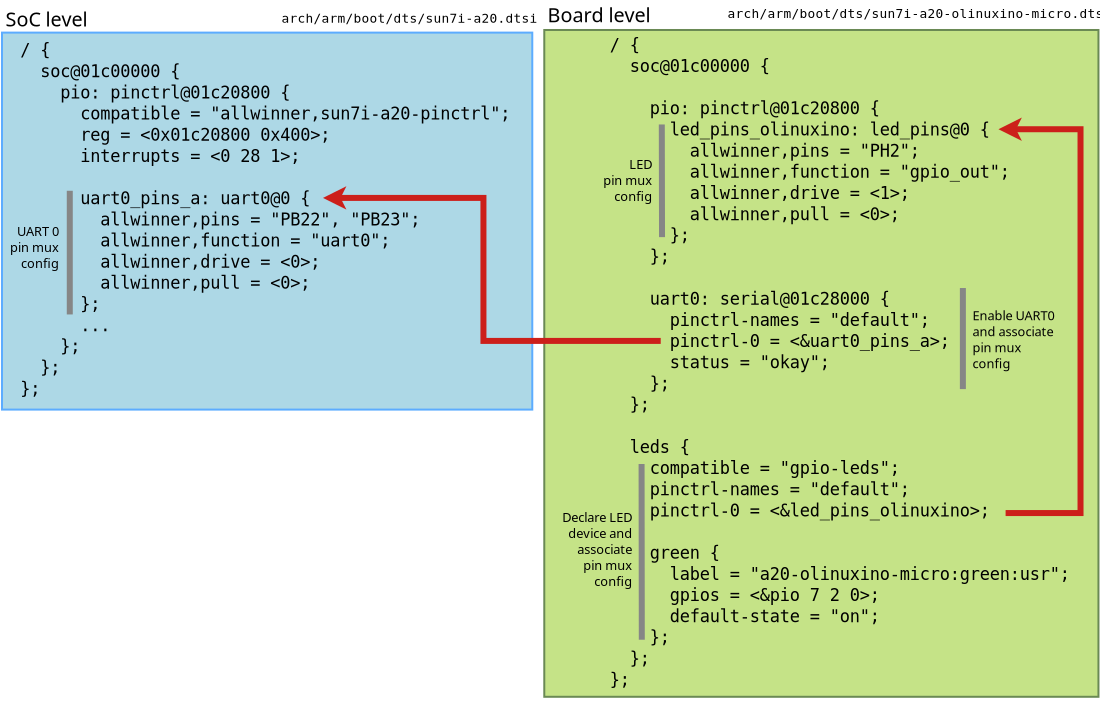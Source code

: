 <?xml version="1.0" encoding="UTF-8"?>
<dia:diagram xmlns:dia="http://www.lysator.liu.se/~alla/dia/">
  <dia:layer name="Arrière-plan" visible="true">
    <dia:object type="Standard - Box" version="0" id="O0">
      <dia:attribute name="obj_pos">
        <dia:point val="31.944,-2.269"/>
      </dia:attribute>
      <dia:attribute name="obj_bb">
        <dia:rectangle val="31.894,-2.319;59.703,31.121"/>
      </dia:attribute>
      <dia:attribute name="elem_corner">
        <dia:point val="31.944,-2.269"/>
      </dia:attribute>
      <dia:attribute name="elem_width">
        <dia:real val="27.709"/>
      </dia:attribute>
      <dia:attribute name="elem_height">
        <dia:real val="33.34"/>
      </dia:attribute>
      <dia:attribute name="border_width">
        <dia:real val="0.1"/>
      </dia:attribute>
      <dia:attribute name="border_color">
        <dia:color val="#6a8954"/>
      </dia:attribute>
      <dia:attribute name="inner_color">
        <dia:color val="#c5e387"/>
      </dia:attribute>
      <dia:attribute name="show_background">
        <dia:boolean val="true"/>
      </dia:attribute>
    </dia:object>
    <dia:object type="Standard - Box" version="0" id="O1">
      <dia:attribute name="obj_pos">
        <dia:point val="4.83,-2.138"/>
      </dia:attribute>
      <dia:attribute name="obj_bb">
        <dia:rectangle val="4.78,-2.188;31.395,16.761"/>
      </dia:attribute>
      <dia:attribute name="elem_corner">
        <dia:point val="4.83,-2.138"/>
      </dia:attribute>
      <dia:attribute name="elem_width">
        <dia:real val="26.514"/>
      </dia:attribute>
      <dia:attribute name="elem_height">
        <dia:real val="18.849"/>
      </dia:attribute>
      <dia:attribute name="border_width">
        <dia:real val="0.1"/>
      </dia:attribute>
      <dia:attribute name="border_color">
        <dia:color val="#5cacff"/>
      </dia:attribute>
      <dia:attribute name="inner_color">
        <dia:color val="#add8e6"/>
      </dia:attribute>
      <dia:attribute name="show_background">
        <dia:boolean val="true"/>
      </dia:attribute>
    </dia:object>
    <dia:object type="Standard - Text" version="1" id="O2">
      <dia:attribute name="obj_pos">
        <dia:point val="5.738,-0.964"/>
      </dia:attribute>
      <dia:attribute name="obj_bb">
        <dia:rectangle val="5.738,-1.751;30.728,17.228"/>
      </dia:attribute>
      <dia:attribute name="text">
        <dia:composite type="text">
          <dia:attribute name="string">
            <dia:string>#/ {
  soc@01c00000 {
    pio: pinctrl@01c20800 {
      compatible = "allwinner,sun7i-a20-pinctrl";
      reg = &lt;0x01c20800 0x400&gt;;
      interrupts = &lt;0 28 1&gt;;

      uart0_pins_a: uart0@0 {
        allwinner,pins = "PB22", "PB23";
        allwinner,function = "uart0";
        allwinner,drive = &lt;0&gt;;
        allwinner,pull = &lt;0&gt;;
      };
      ...
    };
  };
};
#</dia:string>
          </dia:attribute>
          <dia:attribute name="font">
            <dia:font family="monospace" style="0" name="Courier"/>
          </dia:attribute>
          <dia:attribute name="height">
            <dia:real val="1.058"/>
          </dia:attribute>
          <dia:attribute name="pos">
            <dia:point val="5.738,-0.964"/>
          </dia:attribute>
          <dia:attribute name="color">
            <dia:color val="#000000"/>
          </dia:attribute>
          <dia:attribute name="alignment">
            <dia:enum val="0"/>
          </dia:attribute>
        </dia:composite>
      </dia:attribute>
      <dia:attribute name="valign">
        <dia:enum val="3"/>
      </dia:attribute>
    </dia:object>
    <dia:object type="Standard - Text" version="1" id="O3">
      <dia:attribute name="obj_pos">
        <dia:point val="35.213,-1.225"/>
      </dia:attribute>
      <dia:attribute name="obj_bb">
        <dia:rectangle val="35.213,-2.012;58.673,31.784"/>
      </dia:attribute>
      <dia:attribute name="text">
        <dia:composite type="text">
          <dia:attribute name="string">
            <dia:string>#/ {
  soc@01c00000 {

    pio: pinctrl@01c20800 {
      led_pins_olinuxino: led_pins@0 {
        allwinner,pins = "PH2";
        allwinner,function = "gpio_out";
        allwinner,drive = &lt;1&gt;;
        allwinner,pull = &lt;0&gt;;
      };
    };

    uart0: serial@01c28000 {
      pinctrl-names = "default";
      pinctrl-0 = &lt;&amp;uart0_pins_a&gt;;
      status = "okay";
    };
  };

  leds {
    compatible = "gpio-leds";
    pinctrl-names = "default";
    pinctrl-0 = &lt;&amp;led_pins_olinuxino&gt;;

    green {
      label = "a20-olinuxino-micro:green:usr";
      gpios = &lt;&amp;pio 7 2 0&gt;;
      default-state = "on";
    };
  };
};
#</dia:string>
          </dia:attribute>
          <dia:attribute name="font">
            <dia:font family="monospace" style="0" name="Courier"/>
          </dia:attribute>
          <dia:attribute name="height">
            <dia:real val="1.058"/>
          </dia:attribute>
          <dia:attribute name="pos">
            <dia:point val="35.213,-1.225"/>
          </dia:attribute>
          <dia:attribute name="color">
            <dia:color val="#000000"/>
          </dia:attribute>
          <dia:attribute name="alignment">
            <dia:enum val="0"/>
          </dia:attribute>
        </dia:composite>
      </dia:attribute>
      <dia:attribute name="valign">
        <dia:enum val="3"/>
      </dia:attribute>
    </dia:object>
  </dia:layer>
  <dia:layer name="Arrows" visible="true"/>
  <dia:layer name="Nouveau calque 1" visible="true" active="true">
    <dia:object type="Standard - ZigZagLine" version="1" id="O4">
      <dia:attribute name="obj_pos">
        <dia:point val="55.01,21.884"/>
      </dia:attribute>
      <dia:attribute name="obj_bb">
        <dia:rectangle val="54.318,2.108;58.906,22.034"/>
      </dia:attribute>
      <dia:attribute name="orth_points">
        <dia:point val="55.01,21.884"/>
        <dia:point val="58.756,21.884"/>
        <dia:point val="58.756,2.693"/>
        <dia:point val="54.653,2.693"/>
      </dia:attribute>
      <dia:attribute name="orth_orient">
        <dia:enum val="0"/>
        <dia:enum val="1"/>
        <dia:enum val="0"/>
      </dia:attribute>
      <dia:attribute name="autorouting">
        <dia:boolean val="false"/>
      </dia:attribute>
      <dia:attribute name="line_color">
        <dia:color val="#cc1f1a"/>
      </dia:attribute>
      <dia:attribute name="line_width">
        <dia:real val="0.3"/>
      </dia:attribute>
      <dia:attribute name="end_arrow">
        <dia:enum val="22"/>
      </dia:attribute>
      <dia:attribute name="end_arrow_length">
        <dia:real val="0.5"/>
      </dia:attribute>
      <dia:attribute name="end_arrow_width">
        <dia:real val="0.5"/>
      </dia:attribute>
    </dia:object>
    <dia:object type="Standard - ZigZagLine" version="1" id="O5">
      <dia:attribute name="obj_pos">
        <dia:point val="37.766,13.277"/>
      </dia:attribute>
      <dia:attribute name="obj_bb">
        <dia:rectangle val="20.544,5.542;37.916,13.427"/>
      </dia:attribute>
      <dia:attribute name="orth_points">
        <dia:point val="37.766,13.277"/>
        <dia:point val="28.902,13.277"/>
        <dia:point val="28.902,6.127"/>
        <dia:point val="20.88,6.127"/>
      </dia:attribute>
      <dia:attribute name="orth_orient">
        <dia:enum val="0"/>
        <dia:enum val="1"/>
        <dia:enum val="0"/>
      </dia:attribute>
      <dia:attribute name="autorouting">
        <dia:boolean val="false"/>
      </dia:attribute>
      <dia:attribute name="line_color">
        <dia:color val="#cc1f1a"/>
      </dia:attribute>
      <dia:attribute name="line_width">
        <dia:real val="0.3"/>
      </dia:attribute>
      <dia:attribute name="end_arrow">
        <dia:enum val="22"/>
      </dia:attribute>
      <dia:attribute name="end_arrow_length">
        <dia:real val="0.5"/>
      </dia:attribute>
      <dia:attribute name="end_arrow_width">
        <dia:real val="0.5"/>
      </dia:attribute>
    </dia:object>
    <dia:object type="Standard - Line" version="0" id="O6">
      <dia:attribute name="obj_pos">
        <dia:point val="8.219,5.77"/>
      </dia:attribute>
      <dia:attribute name="obj_bb">
        <dia:rectangle val="8.069,5.62;8.369,12.104"/>
      </dia:attribute>
      <dia:attribute name="conn_endpoints">
        <dia:point val="8.219,5.77"/>
        <dia:point val="8.219,11.954"/>
      </dia:attribute>
      <dia:attribute name="numcp">
        <dia:int val="1"/>
      </dia:attribute>
      <dia:attribute name="line_color">
        <dia:color val="#868686"/>
      </dia:attribute>
      <dia:attribute name="line_width">
        <dia:real val="0.3"/>
      </dia:attribute>
    </dia:object>
    <dia:object type="Standard - Text" version="1" id="O7">
      <dia:attribute name="obj_pos">
        <dia:point val="7.684,8.03"/>
      </dia:attribute>
      <dia:attribute name="obj_bb">
        <dia:rectangle val="5.084,7.416;7.703,9.82"/>
      </dia:attribute>
      <dia:attribute name="text">
        <dia:composite type="text">
          <dia:attribute name="string">
            <dia:string>#UART 0
pin mux
config#</dia:string>
          </dia:attribute>
          <dia:attribute name="font">
            <dia:font family="sans" style="0" name="Helvetica"/>
          </dia:attribute>
          <dia:attribute name="height">
            <dia:real val="0.8"/>
          </dia:attribute>
          <dia:attribute name="pos">
            <dia:point val="7.684,8.03"/>
          </dia:attribute>
          <dia:attribute name="color">
            <dia:color val="#000000"/>
          </dia:attribute>
          <dia:attribute name="alignment">
            <dia:enum val="2"/>
          </dia:attribute>
        </dia:composite>
      </dia:attribute>
      <dia:attribute name="valign">
        <dia:enum val="3"/>
      </dia:attribute>
    </dia:object>
    <dia:object type="Standard - Line" version="0" id="O8">
      <dia:attribute name="obj_pos">
        <dia:point val="37.82,2.454"/>
      </dia:attribute>
      <dia:attribute name="obj_bb">
        <dia:rectangle val="37.67,2.303;37.981,8.239"/>
      </dia:attribute>
      <dia:attribute name="conn_endpoints">
        <dia:point val="37.82,2.454"/>
        <dia:point val="37.831,8.089"/>
      </dia:attribute>
      <dia:attribute name="numcp">
        <dia:int val="1"/>
      </dia:attribute>
      <dia:attribute name="line_color">
        <dia:color val="#868686"/>
      </dia:attribute>
      <dia:attribute name="line_width">
        <dia:real val="0.3"/>
      </dia:attribute>
    </dia:object>
    <dia:object type="Standard - Text" version="1" id="O9">
      <dia:attribute name="obj_pos">
        <dia:point val="37.337,4.682"/>
      </dia:attribute>
      <dia:attribute name="obj_bb">
        <dia:rectangle val="34.737,4.069;37.355,6.472"/>
      </dia:attribute>
      <dia:attribute name="text">
        <dia:composite type="text">
          <dia:attribute name="string">
            <dia:string>#LED
pin mux
config#</dia:string>
          </dia:attribute>
          <dia:attribute name="font">
            <dia:font family="sans" style="0" name="Helvetica"/>
          </dia:attribute>
          <dia:attribute name="height">
            <dia:real val="0.8"/>
          </dia:attribute>
          <dia:attribute name="pos">
            <dia:point val="37.337,4.682"/>
          </dia:attribute>
          <dia:attribute name="color">
            <dia:color val="#000000"/>
          </dia:attribute>
          <dia:attribute name="alignment">
            <dia:enum val="2"/>
          </dia:attribute>
        </dia:composite>
      </dia:attribute>
      <dia:attribute name="valign">
        <dia:enum val="3"/>
      </dia:attribute>
    </dia:object>
    <dia:object type="Standard - Line" version="0" id="O10">
      <dia:attribute name="obj_pos">
        <dia:point val="52.874,10.633"/>
      </dia:attribute>
      <dia:attribute name="obj_bb">
        <dia:rectangle val="52.724,10.483;53.024,15.837"/>
      </dia:attribute>
      <dia:attribute name="conn_endpoints">
        <dia:point val="52.874,10.633"/>
        <dia:point val="52.874,15.687"/>
      </dia:attribute>
      <dia:attribute name="numcp">
        <dia:int val="1"/>
      </dia:attribute>
      <dia:attribute name="line_color">
        <dia:color val="#868686"/>
      </dia:attribute>
      <dia:attribute name="line_width">
        <dia:real val="0.3"/>
      </dia:attribute>
    </dia:object>
    <dia:object type="Standard - Text" version="1" id="O11">
      <dia:attribute name="obj_pos">
        <dia:point val="53.35,12.238"/>
      </dia:attribute>
      <dia:attribute name="obj_bb">
        <dia:rectangle val="53.331,11.624;57.836,14.828"/>
      </dia:attribute>
      <dia:attribute name="text">
        <dia:composite type="text">
          <dia:attribute name="string">
            <dia:string>#Enable UART0
and associate
pin mux
config#</dia:string>
          </dia:attribute>
          <dia:attribute name="font">
            <dia:font family="sans" style="0" name="Helvetica"/>
          </dia:attribute>
          <dia:attribute name="height">
            <dia:real val="0.8"/>
          </dia:attribute>
          <dia:attribute name="pos">
            <dia:point val="53.35,12.238"/>
          </dia:attribute>
          <dia:attribute name="color">
            <dia:color val="#000000"/>
          </dia:attribute>
          <dia:attribute name="alignment">
            <dia:enum val="0"/>
          </dia:attribute>
        </dia:composite>
      </dia:attribute>
      <dia:attribute name="valign">
        <dia:enum val="3"/>
      </dia:attribute>
    </dia:object>
    <dia:object type="Standard - Line" version="0" id="O12">
      <dia:attribute name="obj_pos">
        <dia:point val="36.809,19.431"/>
      </dia:attribute>
      <dia:attribute name="obj_bb">
        <dia:rectangle val="36.659,19.281;36.97,28.368"/>
      </dia:attribute>
      <dia:attribute name="conn_endpoints">
        <dia:point val="36.809,19.431"/>
        <dia:point val="36.82,28.218"/>
      </dia:attribute>
      <dia:attribute name="numcp">
        <dia:int val="1"/>
      </dia:attribute>
      <dia:attribute name="line_color">
        <dia:color val="#868686"/>
      </dia:attribute>
      <dia:attribute name="line_width">
        <dia:real val="0.3"/>
      </dia:attribute>
    </dia:object>
    <dia:object type="Standard - Text" version="1" id="O13">
      <dia:attribute name="obj_pos">
        <dia:point val="36.344,22.331"/>
      </dia:attribute>
      <dia:attribute name="obj_bb">
        <dia:rectangle val="32.433,21.736;36.344,25.684"/>
      </dia:attribute>
      <dia:attribute name="text">
        <dia:composite type="text">
          <dia:attribute name="string">
            <dia:string>#Declare LED
device and
associate
pin mux
config#</dia:string>
          </dia:attribute>
          <dia:attribute name="font">
            <dia:font family="sans" style="0" name="Helvetica"/>
          </dia:attribute>
          <dia:attribute name="height">
            <dia:real val="0.8"/>
          </dia:attribute>
          <dia:attribute name="pos">
            <dia:point val="36.344,22.331"/>
          </dia:attribute>
          <dia:attribute name="color">
            <dia:color val="#000000"/>
          </dia:attribute>
          <dia:attribute name="alignment">
            <dia:enum val="2"/>
          </dia:attribute>
        </dia:composite>
      </dia:attribute>
      <dia:attribute name="valign">
        <dia:enum val="3"/>
      </dia:attribute>
    </dia:object>
    <dia:object type="Standard - Text" version="1" id="O14">
      <dia:attribute name="obj_pos">
        <dia:point val="5.009,-2.449"/>
      </dia:attribute>
      <dia:attribute name="obj_bb">
        <dia:rectangle val="5.009,-3.366;9.596,-2.214"/>
      </dia:attribute>
      <dia:attribute name="text">
        <dia:composite type="text">
          <dia:attribute name="string">
            <dia:string>#SoC level#</dia:string>
          </dia:attribute>
          <dia:attribute name="font">
            <dia:font family="sans" style="0" name="Helvetica"/>
          </dia:attribute>
          <dia:attribute name="height">
            <dia:real val="1.235"/>
          </dia:attribute>
          <dia:attribute name="pos">
            <dia:point val="5.009,-2.449"/>
          </dia:attribute>
          <dia:attribute name="color">
            <dia:color val="#000000"/>
          </dia:attribute>
          <dia:attribute name="alignment">
            <dia:enum val="0"/>
          </dia:attribute>
        </dia:composite>
      </dia:attribute>
      <dia:attribute name="valign">
        <dia:enum val="3"/>
      </dia:attribute>
    </dia:object>
    <dia:object type="Standard - Text" version="1" id="O15">
      <dia:attribute name="obj_pos">
        <dia:point val="32.107,-2.661"/>
      </dia:attribute>
      <dia:attribute name="obj_bb">
        <dia:rectangle val="32.107,-3.578;37.675,-2.426"/>
      </dia:attribute>
      <dia:attribute name="text">
        <dia:composite type="text">
          <dia:attribute name="string">
            <dia:string>#Board level#</dia:string>
          </dia:attribute>
          <dia:attribute name="font">
            <dia:font family="sans" style="0" name="Helvetica"/>
          </dia:attribute>
          <dia:attribute name="height">
            <dia:real val="1.235"/>
          </dia:attribute>
          <dia:attribute name="pos">
            <dia:point val="32.107,-2.661"/>
          </dia:attribute>
          <dia:attribute name="color">
            <dia:color val="#000000"/>
          </dia:attribute>
          <dia:attribute name="alignment">
            <dia:enum val="0"/>
          </dia:attribute>
        </dia:composite>
      </dia:attribute>
      <dia:attribute name="valign">
        <dia:enum val="3"/>
      </dia:attribute>
    </dia:object>
    <dia:object type="Standard - Text" version="1" id="O16">
      <dia:attribute name="obj_pos">
        <dia:point val="18.803,-2.627"/>
      </dia:attribute>
      <dia:attribute name="obj_bb">
        <dia:rectangle val="18.803,-3.222;31.123,-2.474"/>
      </dia:attribute>
      <dia:attribute name="text">
        <dia:composite type="text">
          <dia:attribute name="string">
            <dia:string>#arch/arm/boot/dts/sun7i-a20.dtsi#</dia:string>
          </dia:attribute>
          <dia:attribute name="font">
            <dia:font family="monospace" style="0" name="Courier"/>
          </dia:attribute>
          <dia:attribute name="height">
            <dia:real val="0.8"/>
          </dia:attribute>
          <dia:attribute name="pos">
            <dia:point val="18.803,-2.627"/>
          </dia:attribute>
          <dia:attribute name="color">
            <dia:color val="#000000"/>
          </dia:attribute>
          <dia:attribute name="alignment">
            <dia:enum val="0"/>
          </dia:attribute>
        </dia:composite>
      </dia:attribute>
      <dia:attribute name="valign">
        <dia:enum val="3"/>
      </dia:attribute>
    </dia:object>
    <dia:object type="Standard - Text" version="1" id="O17">
      <dia:attribute name="obj_pos">
        <dia:point val="41.101,-2.865"/>
      </dia:attribute>
      <dia:attribute name="obj_bb">
        <dia:rectangle val="41.101,-3.46;59.196,-2.712"/>
      </dia:attribute>
      <dia:attribute name="text">
        <dia:composite type="text">
          <dia:attribute name="string">
            <dia:string>#arch/arm/boot/dts/sun7i-a20-olinuxino-micro.dts#</dia:string>
          </dia:attribute>
          <dia:attribute name="font">
            <dia:font family="monospace" style="0" name="Courier"/>
          </dia:attribute>
          <dia:attribute name="height">
            <dia:real val="0.8"/>
          </dia:attribute>
          <dia:attribute name="pos">
            <dia:point val="41.101,-2.865"/>
          </dia:attribute>
          <dia:attribute name="color">
            <dia:color val="#000000"/>
          </dia:attribute>
          <dia:attribute name="alignment">
            <dia:enum val="0"/>
          </dia:attribute>
        </dia:composite>
      </dia:attribute>
      <dia:attribute name="valign">
        <dia:enum val="3"/>
      </dia:attribute>
    </dia:object>
  </dia:layer>
</dia:diagram>
